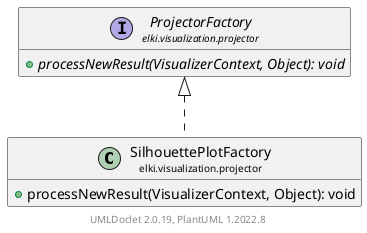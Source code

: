 @startuml
    remove .*\.(Instance|Par|Parameterizer|Factory)$
    set namespaceSeparator none
    hide empty fields
    hide empty methods

    class "<size:14>SilhouettePlotFactory\n<size:10>elki.visualization.projector" as elki.visualization.projector.SilhouettePlotFactory [[SilhouettePlotFactory.html]] {
        +processNewResult(VisualizerContext, Object): void
    }

    interface "<size:14>ProjectorFactory\n<size:10>elki.visualization.projector" as elki.visualization.projector.ProjectorFactory [[ProjectorFactory.html]] {
        {abstract} +processNewResult(VisualizerContext, Object): void
    }

    elki.visualization.projector.ProjectorFactory <|.. elki.visualization.projector.SilhouettePlotFactory

    center footer UMLDoclet 2.0.19, PlantUML 1.2022.8
@enduml
